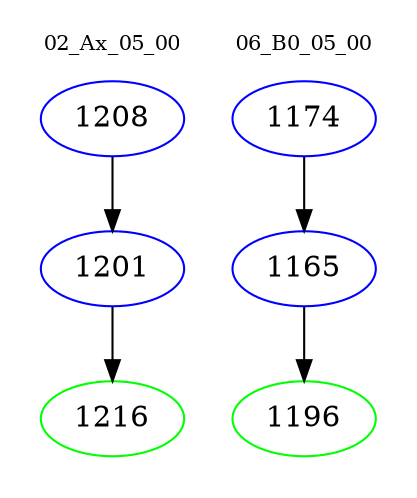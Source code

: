 digraph{
subgraph cluster_0 {
color = white
label = "02_Ax_05_00";
fontsize=10;
T0_1208 [label="1208", color="blue"]
T0_1208 -> T0_1201 [color="black"]
T0_1201 [label="1201", color="blue"]
T0_1201 -> T0_1216 [color="black"]
T0_1216 [label="1216", color="green"]
}
subgraph cluster_1 {
color = white
label = "06_B0_05_00";
fontsize=10;
T1_1174 [label="1174", color="blue"]
T1_1174 -> T1_1165 [color="black"]
T1_1165 [label="1165", color="blue"]
T1_1165 -> T1_1196 [color="black"]
T1_1196 [label="1196", color="green"]
}
}
